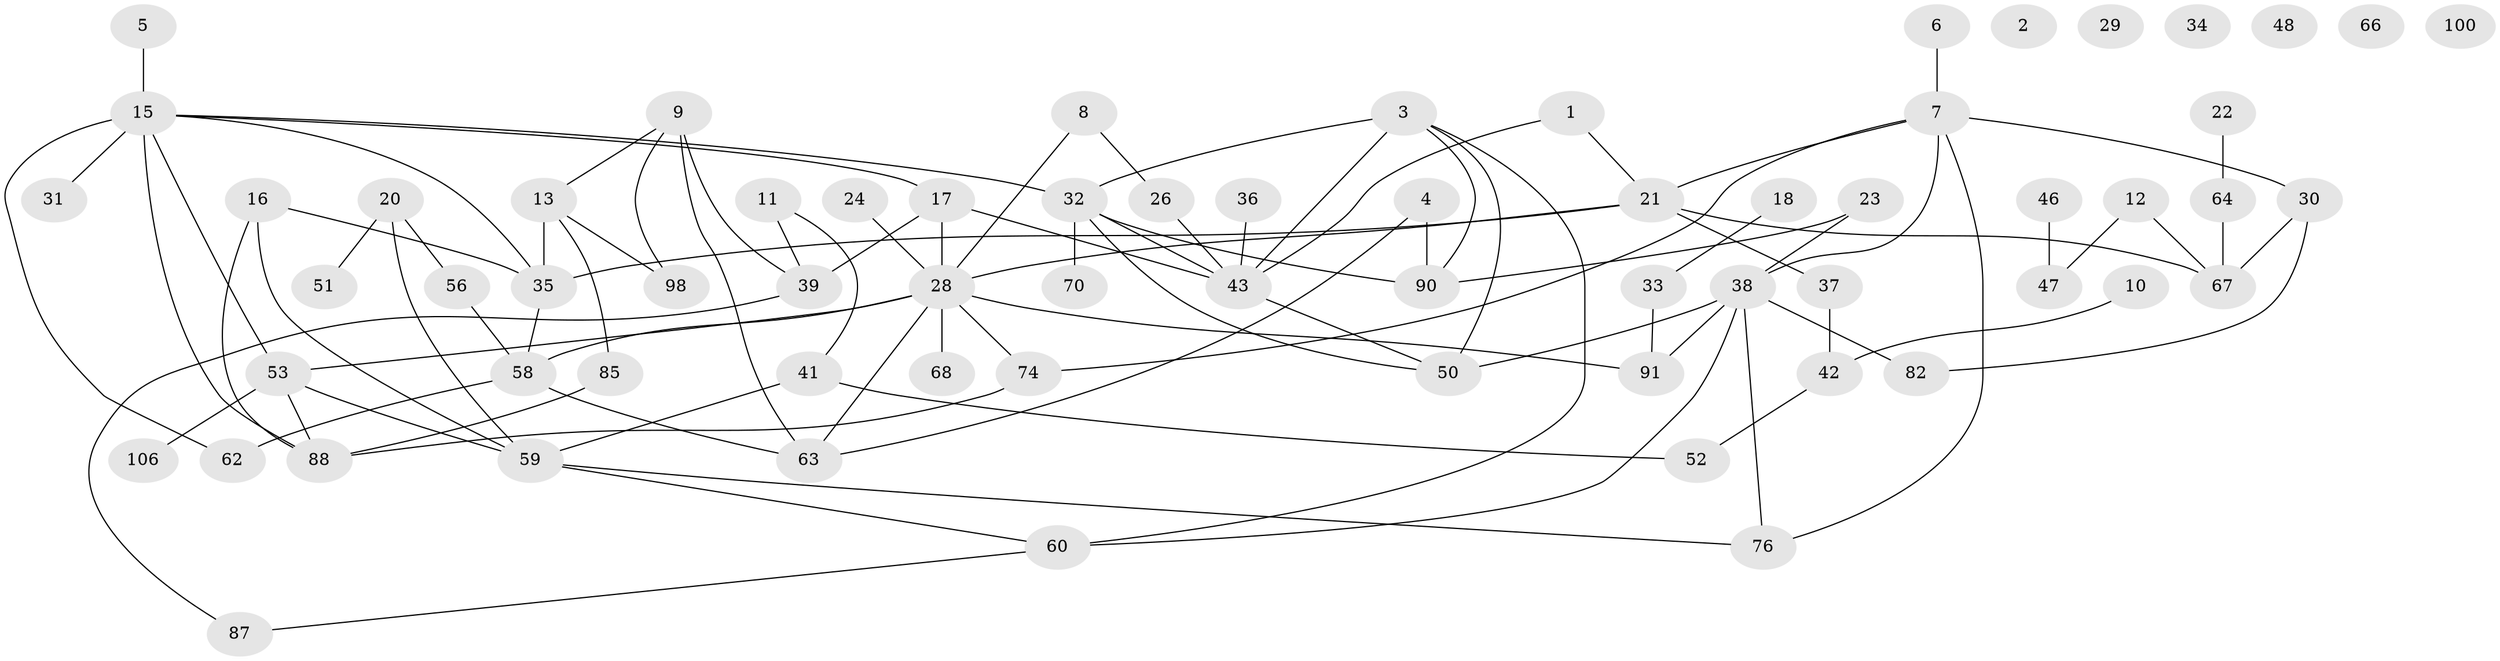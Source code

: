 // original degree distribution, {2: 0.29906542056074764, 0: 0.056074766355140186, 4: 0.16822429906542055, 3: 0.21495327102803738, 1: 0.17757009345794392, 5: 0.04672897196261682, 6: 0.009345794392523364, 7: 0.009345794392523364, 8: 0.009345794392523364, 10: 0.009345794392523364}
// Generated by graph-tools (version 1.1) at 2025/41/03/06/25 10:41:20]
// undirected, 67 vertices, 95 edges
graph export_dot {
graph [start="1"]
  node [color=gray90,style=filled];
  1 [super="+25"];
  2;
  3 [super="+19"];
  4 [super="+83"];
  5;
  6;
  7 [super="+14"];
  8 [super="+27"];
  9 [super="+94"];
  10;
  11;
  12;
  13 [super="+55"];
  15 [super="+57"];
  16 [super="+45"];
  17 [super="+78"];
  18;
  20 [super="+40"];
  21 [super="+44"];
  22 [super="+89"];
  23;
  24 [super="+49"];
  26 [super="+73"];
  28 [super="+92"];
  29;
  30 [super="+75"];
  31;
  32 [super="+99"];
  33 [super="+61"];
  34;
  35 [super="+54"];
  36;
  37;
  38 [super="+105"];
  39 [super="+95"];
  41 [super="+93"];
  42 [super="+65"];
  43 [super="+69"];
  46 [super="+72"];
  47 [super="+102"];
  48;
  50 [super="+71"];
  51;
  52;
  53 [super="+81"];
  56 [super="+104"];
  58 [super="+97"];
  59 [super="+79"];
  60;
  62 [super="+77"];
  63 [super="+86"];
  64;
  66;
  67 [super="+103"];
  68;
  70;
  74 [super="+84"];
  76 [super="+80"];
  82;
  85 [super="+96"];
  87;
  88 [super="+101"];
  90 [super="+107"];
  91;
  98;
  100;
  106;
  1 -- 43;
  1 -- 21;
  3 -- 32 [weight=2];
  3 -- 43;
  3 -- 50;
  3 -- 60;
  3 -- 90;
  4 -- 90;
  4 -- 63;
  5 -- 15;
  6 -- 7;
  7 -- 30;
  7 -- 74;
  7 -- 76;
  7 -- 38;
  7 -- 21;
  8 -- 26;
  8 -- 28;
  9 -- 39 [weight=3];
  9 -- 13;
  9 -- 98;
  9 -- 63;
  10 -- 42;
  11 -- 39;
  11 -- 41;
  12 -- 47;
  12 -- 67;
  13 -- 98;
  13 -- 35;
  13 -- 85;
  15 -- 31;
  15 -- 32;
  15 -- 17;
  15 -- 53;
  15 -- 88;
  15 -- 62 [weight=2];
  15 -- 35;
  16 -- 35;
  16 -- 59;
  16 -- 88;
  17 -- 43 [weight=2];
  17 -- 28;
  17 -- 39;
  18 -- 33;
  20 -- 51;
  20 -- 59;
  20 -- 56;
  21 -- 28;
  21 -- 37;
  21 -- 35;
  21 -- 67;
  22 -- 64;
  23 -- 38;
  23 -- 90;
  24 -- 28;
  26 -- 43;
  28 -- 68;
  28 -- 74;
  28 -- 58;
  28 -- 91;
  28 -- 63;
  28 -- 53;
  30 -- 82;
  30 -- 67;
  32 -- 43;
  32 -- 50;
  32 -- 90;
  32 -- 70;
  33 -- 91;
  35 -- 58;
  36 -- 43;
  37 -- 42;
  38 -- 60;
  38 -- 76;
  38 -- 50;
  38 -- 82;
  38 -- 91;
  39 -- 87;
  41 -- 52;
  41 -- 59;
  42 -- 52;
  43 -- 50;
  46 -- 47;
  53 -- 106;
  53 -- 88;
  53 -- 59;
  56 -- 58;
  58 -- 62;
  58 -- 63;
  59 -- 60;
  59 -- 76;
  60 -- 87;
  64 -- 67;
  74 -- 88;
  85 -- 88;
}
